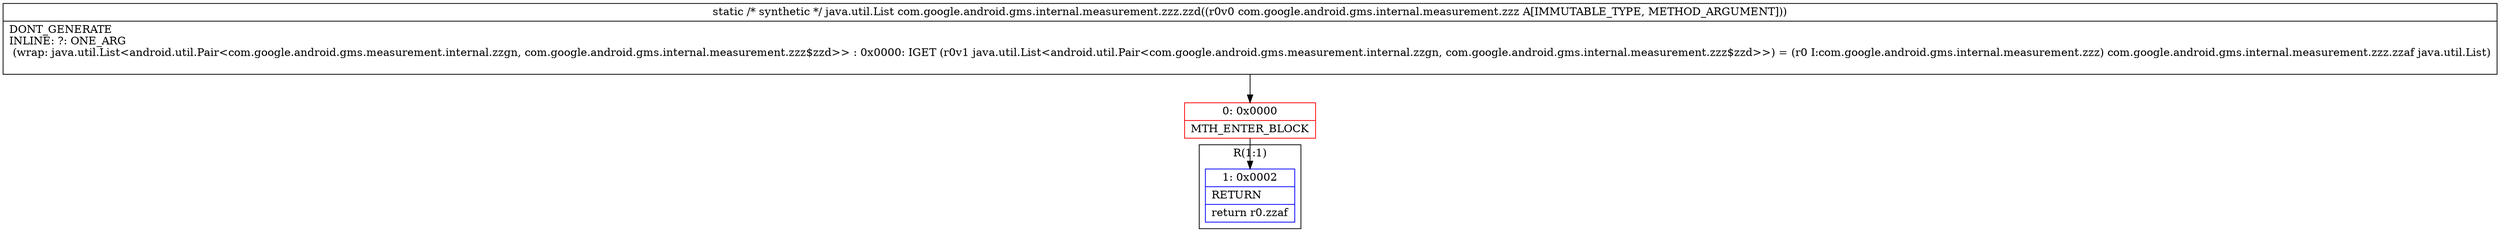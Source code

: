 digraph "CFG forcom.google.android.gms.internal.measurement.zzz.zzd(Lcom\/google\/android\/gms\/internal\/measurement\/zzz;)Ljava\/util\/List;" {
subgraph cluster_Region_1715394212 {
label = "R(1:1)";
node [shape=record,color=blue];
Node_1 [shape=record,label="{1\:\ 0x0002|RETURN\l|return r0.zzaf\l}"];
}
Node_0 [shape=record,color=red,label="{0\:\ 0x0000|MTH_ENTER_BLOCK\l}"];
MethodNode[shape=record,label="{static \/* synthetic *\/ java.util.List com.google.android.gms.internal.measurement.zzz.zzd((r0v0 com.google.android.gms.internal.measurement.zzz A[IMMUTABLE_TYPE, METHOD_ARGUMENT]))  | DONT_GENERATE\lINLINE: ?: ONE_ARG  \l  (wrap: java.util.List\<android.util.Pair\<com.google.android.gms.measurement.internal.zzgn, com.google.android.gms.internal.measurement.zzz$zzd\>\> : 0x0000: IGET  (r0v1 java.util.List\<android.util.Pair\<com.google.android.gms.measurement.internal.zzgn, com.google.android.gms.internal.measurement.zzz$zzd\>\>) = (r0 I:com.google.android.gms.internal.measurement.zzz) com.google.android.gms.internal.measurement.zzz.zzaf java.util.List)\l\l}"];
MethodNode -> Node_0;
Node_0 -> Node_1;
}

